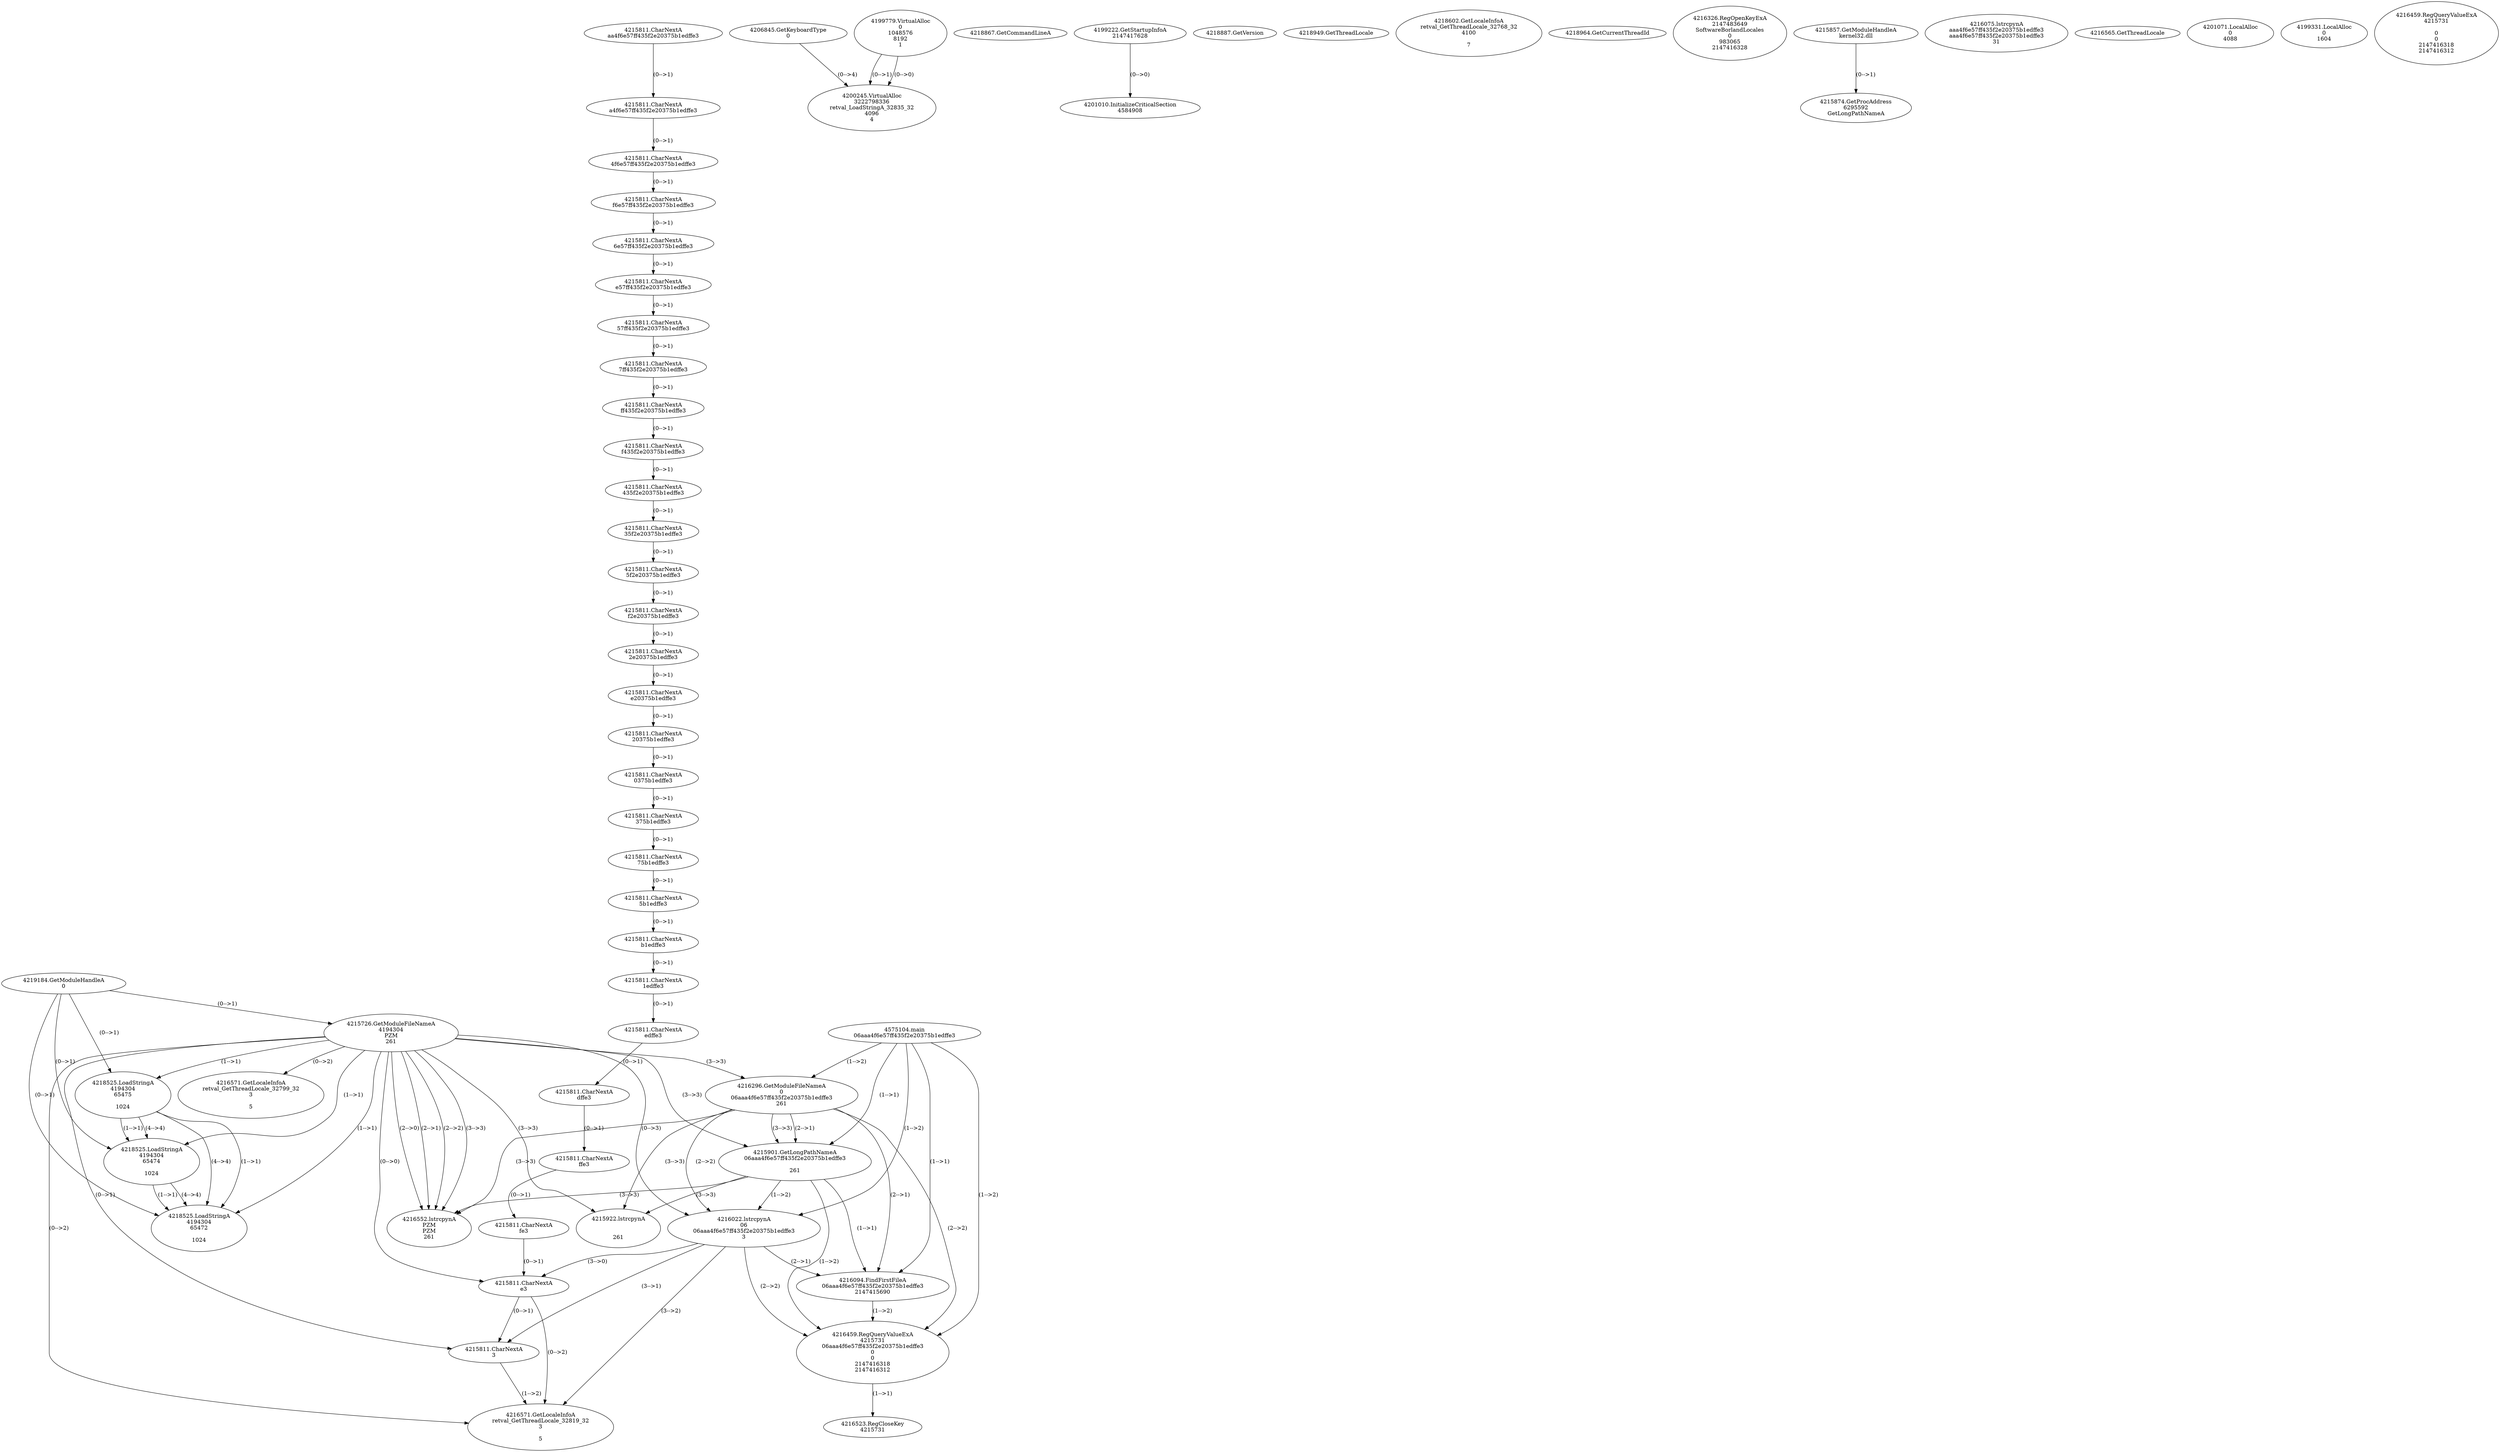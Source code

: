 // Global SCDG with merge call
digraph {
	0 [label="4575104.main
06aaa4f6e57ff435f2e20375b1edffe3"]
	1 [label="4219184.GetModuleHandleA
0"]
	2 [label="4206845.GetKeyboardType
0"]
	3 [label="4218867.GetCommandLineA
"]
	4 [label="4199222.GetStartupInfoA
2147417628"]
	5 [label="4218887.GetVersion
"]
	6 [label="4218949.GetThreadLocale
"]
	7 [label="4218602.GetLocaleInfoA
retval_GetThreadLocale_32768_32
4100

7"]
	8 [label="4218964.GetCurrentThreadId
"]
	9 [label="4215726.GetModuleFileNameA
4194304
PZM
261"]
	1 -> 9 [label="(0-->1)"]
	10 [label="4216296.GetModuleFileNameA
0
06aaa4f6e57ff435f2e20375b1edffe3
261"]
	0 -> 10 [label="(1-->2)"]
	9 -> 10 [label="(3-->3)"]
	11 [label="4216326.RegOpenKeyExA
2147483649
Software\Borland\Locales
0
983065
2147416328"]
	12 [label="4215857.GetModuleHandleA
kernel32.dll"]
	13 [label="4215874.GetProcAddress
6295592
GetLongPathNameA"]
	12 -> 13 [label="(0-->1)"]
	14 [label="4215901.GetLongPathNameA
06aaa4f6e57ff435f2e20375b1edffe3

261"]
	0 -> 14 [label="(1-->1)"]
	10 -> 14 [label="(2-->1)"]
	9 -> 14 [label="(3-->3)"]
	10 -> 14 [label="(3-->3)"]
	15 [label="4216022.lstrcpynA
06
06aaa4f6e57ff435f2e20375b1edffe3
3"]
	0 -> 15 [label="(1-->2)"]
	10 -> 15 [label="(2-->2)"]
	14 -> 15 [label="(1-->2)"]
	9 -> 15 [label="(0-->3)"]
	16 [label="4215811.CharNextA
aa4f6e57ff435f2e20375b1edffe3"]
	17 [label="4215811.CharNextA
a4f6e57ff435f2e20375b1edffe3"]
	16 -> 17 [label="(0-->1)"]
	18 [label="4215811.CharNextA
4f6e57ff435f2e20375b1edffe3"]
	17 -> 18 [label="(0-->1)"]
	19 [label="4215811.CharNextA
f6e57ff435f2e20375b1edffe3"]
	18 -> 19 [label="(0-->1)"]
	20 [label="4215811.CharNextA
6e57ff435f2e20375b1edffe3"]
	19 -> 20 [label="(0-->1)"]
	21 [label="4215811.CharNextA
e57ff435f2e20375b1edffe3"]
	20 -> 21 [label="(0-->1)"]
	22 [label="4215811.CharNextA
57ff435f2e20375b1edffe3"]
	21 -> 22 [label="(0-->1)"]
	23 [label="4215811.CharNextA
7ff435f2e20375b1edffe3"]
	22 -> 23 [label="(0-->1)"]
	24 [label="4215811.CharNextA
ff435f2e20375b1edffe3"]
	23 -> 24 [label="(0-->1)"]
	25 [label="4215811.CharNextA
f435f2e20375b1edffe3"]
	24 -> 25 [label="(0-->1)"]
	26 [label="4215811.CharNextA
435f2e20375b1edffe3"]
	25 -> 26 [label="(0-->1)"]
	27 [label="4215811.CharNextA
35f2e20375b1edffe3"]
	26 -> 27 [label="(0-->1)"]
	28 [label="4215811.CharNextA
5f2e20375b1edffe3"]
	27 -> 28 [label="(0-->1)"]
	29 [label="4215811.CharNextA
f2e20375b1edffe3"]
	28 -> 29 [label="(0-->1)"]
	30 [label="4215811.CharNextA
2e20375b1edffe3"]
	29 -> 30 [label="(0-->1)"]
	31 [label="4215811.CharNextA
e20375b1edffe3"]
	30 -> 31 [label="(0-->1)"]
	32 [label="4215811.CharNextA
20375b1edffe3"]
	31 -> 32 [label="(0-->1)"]
	33 [label="4215811.CharNextA
0375b1edffe3"]
	32 -> 33 [label="(0-->1)"]
	34 [label="4215811.CharNextA
375b1edffe3"]
	33 -> 34 [label="(0-->1)"]
	35 [label="4215811.CharNextA
75b1edffe3"]
	34 -> 35 [label="(0-->1)"]
	36 [label="4215811.CharNextA
5b1edffe3"]
	35 -> 36 [label="(0-->1)"]
	37 [label="4215811.CharNextA
b1edffe3"]
	36 -> 37 [label="(0-->1)"]
	38 [label="4215811.CharNextA
1edffe3"]
	37 -> 38 [label="(0-->1)"]
	39 [label="4215811.CharNextA
edffe3"]
	38 -> 39 [label="(0-->1)"]
	40 [label="4215811.CharNextA
dffe3"]
	39 -> 40 [label="(0-->1)"]
	41 [label="4215811.CharNextA
ffe3"]
	40 -> 41 [label="(0-->1)"]
	42 [label="4215811.CharNextA
fe3"]
	41 -> 42 [label="(0-->1)"]
	43 [label="4215811.CharNextA
e3"]
	42 -> 43 [label="(0-->1)"]
	9 -> 43 [label="(0-->0)"]
	15 -> 43 [label="(3-->0)"]
	44 [label="4215811.CharNextA
3"]
	9 -> 44 [label="(0-->1)"]
	15 -> 44 [label="(3-->1)"]
	43 -> 44 [label="(0-->1)"]
	45 [label="4216075.lstrcpynA
aaa4f6e57ff435f2e20375b1edffe3
aaa4f6e57ff435f2e20375b1edffe3
31"]
	46 [label="4216094.FindFirstFileA
06aaa4f6e57ff435f2e20375b1edffe3
2147415690"]
	0 -> 46 [label="(1-->1)"]
	10 -> 46 [label="(2-->1)"]
	14 -> 46 [label="(1-->1)"]
	15 -> 46 [label="(2-->1)"]
	47 [label="4216459.RegQueryValueExA
4215731
06aaa4f6e57ff435f2e20375b1edffe3
0
0
2147416318
2147416312"]
	0 -> 47 [label="(1-->2)"]
	10 -> 47 [label="(2-->2)"]
	14 -> 47 [label="(1-->2)"]
	15 -> 47 [label="(2-->2)"]
	46 -> 47 [label="(1-->2)"]
	48 [label="4216523.RegCloseKey
4215731"]
	47 -> 48 [label="(1-->1)"]
	49 [label="4216552.lstrcpynA
PZM
PZM
261"]
	9 -> 49 [label="(2-->1)"]
	9 -> 49 [label="(2-->2)"]
	9 -> 49 [label="(3-->3)"]
	10 -> 49 [label="(3-->3)"]
	14 -> 49 [label="(3-->3)"]
	9 -> 49 [label="(2-->0)"]
	50 [label="4216565.GetThreadLocale
"]
	51 [label="4216571.GetLocaleInfoA
retval_GetThreadLocale_32819_32
3

5"]
	9 -> 51 [label="(0-->2)"]
	15 -> 51 [label="(3-->2)"]
	43 -> 51 [label="(0-->2)"]
	44 -> 51 [label="(1-->2)"]
	52 [label="4218525.LoadStringA
4194304
65475

1024"]
	1 -> 52 [label="(0-->1)"]
	9 -> 52 [label="(1-->1)"]
	53 [label="4218525.LoadStringA
4194304
65474

1024"]
	1 -> 53 [label="(0-->1)"]
	9 -> 53 [label="(1-->1)"]
	52 -> 53 [label="(1-->1)"]
	52 -> 53 [label="(4-->4)"]
	54 [label="4218525.LoadStringA
4194304
65472

1024"]
	1 -> 54 [label="(0-->1)"]
	9 -> 54 [label="(1-->1)"]
	52 -> 54 [label="(1-->1)"]
	53 -> 54 [label="(1-->1)"]
	52 -> 54 [label="(4-->4)"]
	53 -> 54 [label="(4-->4)"]
	55 [label="4201010.InitializeCriticalSection
4584908"]
	4 -> 55 [label="(0-->0)"]
	56 [label="4201071.LocalAlloc
0
4088"]
	57 [label="4199779.VirtualAlloc
0
1048576
8192
1"]
	58 [label="4199331.LocalAlloc
0
1604"]
	59 [label="4200245.VirtualAlloc
3222798336
retval_LoadStringA_32835_32
4096
4"]
	57 -> 59 [label="(0-->1)"]
	2 -> 59 [label="(0-->4)"]
	57 -> 59 [label="(0-->0)"]
	60 [label="4215922.lstrcpynA


261"]
	9 -> 60 [label="(3-->3)"]
	10 -> 60 [label="(3-->3)"]
	14 -> 60 [label="(3-->3)"]
	61 [label="4216459.RegQueryValueExA
4215731

0
0
2147416318
2147416312"]
	62 [label="4216571.GetLocaleInfoA
retval_GetThreadLocale_32799_32
3

5"]
	9 -> 62 [label="(0-->2)"]
}
